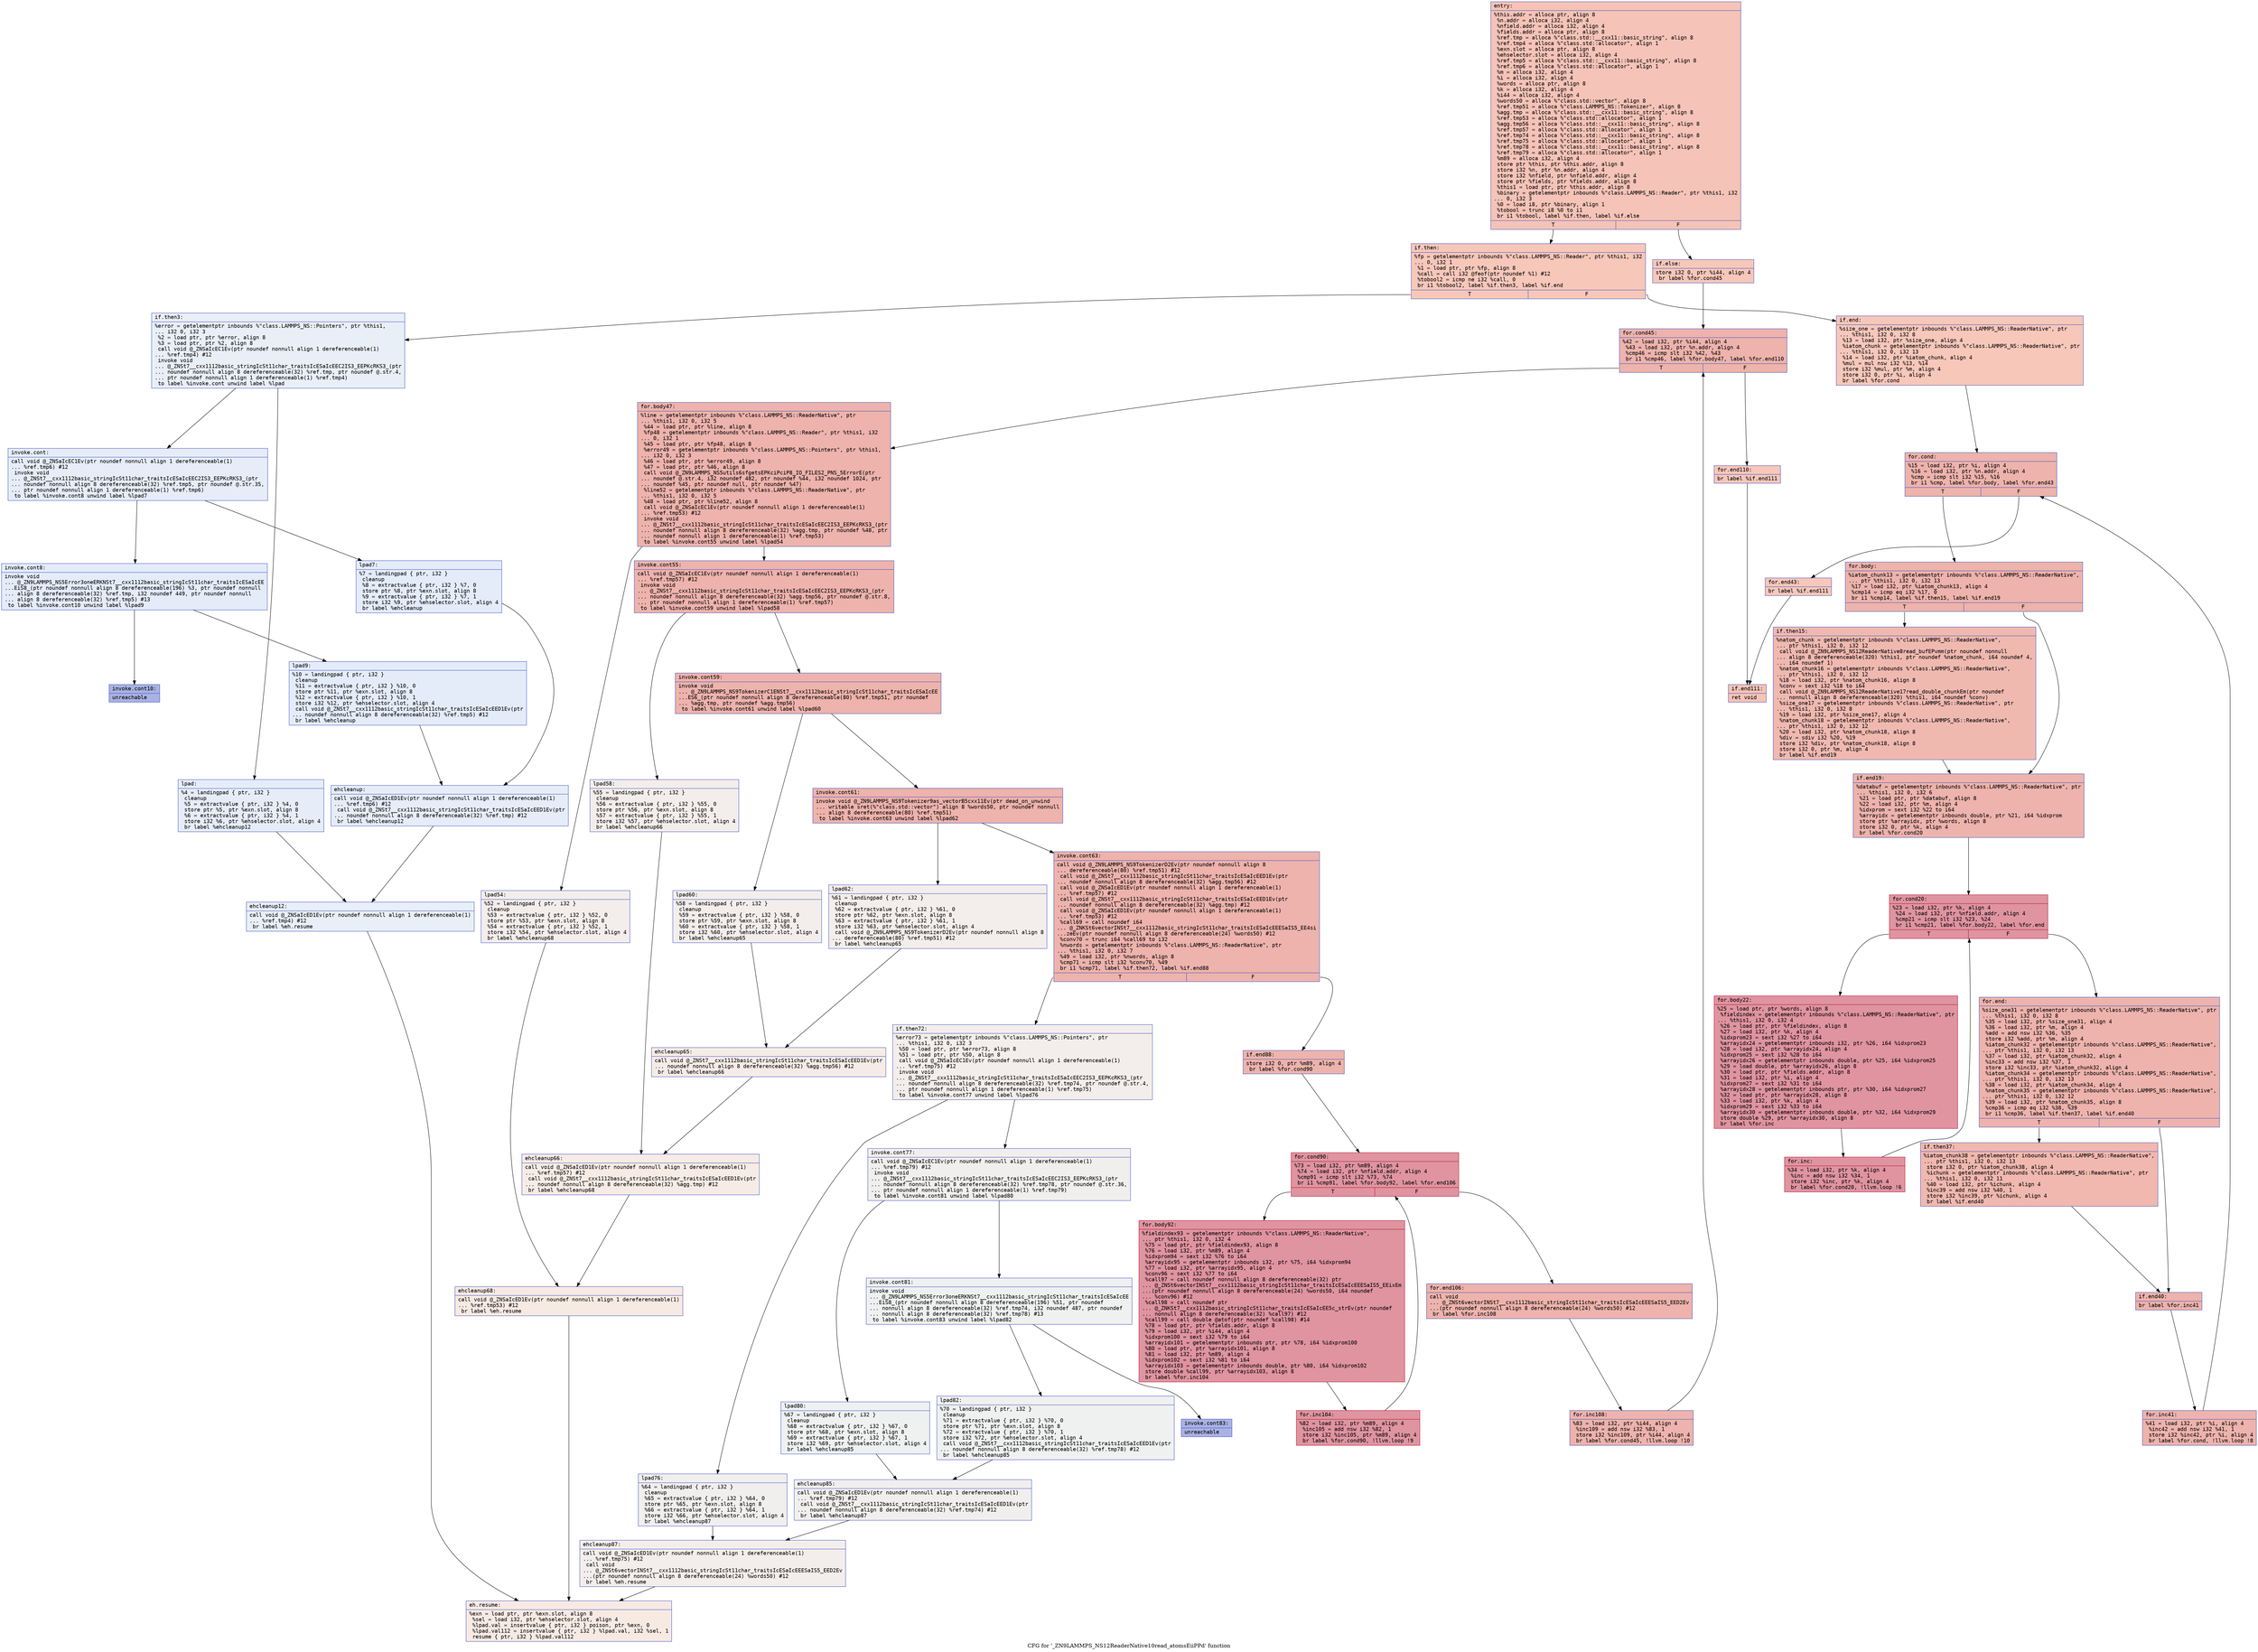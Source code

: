 digraph "CFG for '_ZN9LAMMPS_NS12ReaderNative10read_atomsEiiPPd' function" {
	label="CFG for '_ZN9LAMMPS_NS12ReaderNative10read_atomsEiiPPd' function";

	Node0x55e98da65230 [shape=record,color="#3d50c3ff", style=filled, fillcolor="#e8765c70" fontname="Courier",label="{entry:\l|  %this.addr = alloca ptr, align 8\l  %n.addr = alloca i32, align 4\l  %nfield.addr = alloca i32, align 4\l  %fields.addr = alloca ptr, align 8\l  %ref.tmp = alloca %\"class.std::__cxx11::basic_string\", align 8\l  %ref.tmp4 = alloca %\"class.std::allocator\", align 1\l  %exn.slot = alloca ptr, align 8\l  %ehselector.slot = alloca i32, align 4\l  %ref.tmp5 = alloca %\"class.std::__cxx11::basic_string\", align 8\l  %ref.tmp6 = alloca %\"class.std::allocator\", align 1\l  %m = alloca i32, align 4\l  %i = alloca i32, align 4\l  %words = alloca ptr, align 8\l  %k = alloca i32, align 4\l  %i44 = alloca i32, align 4\l  %words50 = alloca %\"class.std::vector\", align 8\l  %ref.tmp51 = alloca %\"class.LAMMPS_NS::Tokenizer\", align 8\l  %agg.tmp = alloca %\"class.std::__cxx11::basic_string\", align 8\l  %ref.tmp53 = alloca %\"class.std::allocator\", align 1\l  %agg.tmp56 = alloca %\"class.std::__cxx11::basic_string\", align 8\l  %ref.tmp57 = alloca %\"class.std::allocator\", align 1\l  %ref.tmp74 = alloca %\"class.std::__cxx11::basic_string\", align 8\l  %ref.tmp75 = alloca %\"class.std::allocator\", align 1\l  %ref.tmp78 = alloca %\"class.std::__cxx11::basic_string\", align 8\l  %ref.tmp79 = alloca %\"class.std::allocator\", align 1\l  %m89 = alloca i32, align 4\l  store ptr %this, ptr %this.addr, align 8\l  store i32 %n, ptr %n.addr, align 4\l  store i32 %nfield, ptr %nfield.addr, align 4\l  store ptr %fields, ptr %fields.addr, align 8\l  %this1 = load ptr, ptr %this.addr, align 8\l  %binary = getelementptr inbounds %\"class.LAMMPS_NS::Reader\", ptr %this1, i32\l... 0, i32 3\l  %0 = load i8, ptr %binary, align 1\l  %tobool = trunc i8 %0 to i1\l  br i1 %tobool, label %if.then, label %if.else\l|{<s0>T|<s1>F}}"];
	Node0x55e98da65230:s0 -> Node0x55e98da66b10[tooltip="entry -> if.then\nProbability 50.00%" ];
	Node0x55e98da65230:s1 -> Node0x55e98da66b80[tooltip="entry -> if.else\nProbability 50.00%" ];
	Node0x55e98da66b10 [shape=record,color="#3d50c3ff", style=filled, fillcolor="#ec7f6370" fontname="Courier",label="{if.then:\l|  %fp = getelementptr inbounds %\"class.LAMMPS_NS::Reader\", ptr %this1, i32\l... 0, i32 1\l  %1 = load ptr, ptr %fp, align 8\l  %call = call i32 @feof(ptr noundef %1) #12\l  %tobool2 = icmp ne i32 %call, 0\l  br i1 %tobool2, label %if.then3, label %if.end\l|{<s0>T|<s1>F}}"];
	Node0x55e98da66b10:s0 -> Node0x55e98da66f50[tooltip="if.then -> if.then3\nProbability 0.00%" ];
	Node0x55e98da66b10:s1 -> Node0x55e98da66fd0[tooltip="if.then -> if.end\nProbability 100.00%" ];
	Node0x55e98da66f50 [shape=record,color="#3d50c3ff", style=filled, fillcolor="#cedaeb70" fontname="Courier",label="{if.then3:\l|  %error = getelementptr inbounds %\"class.LAMMPS_NS::Pointers\", ptr %this1,\l... i32 0, i32 3\l  %2 = load ptr, ptr %error, align 8\l  %3 = load ptr, ptr %2, align 8\l  call void @_ZNSaIcEC1Ev(ptr noundef nonnull align 1 dereferenceable(1)\l... %ref.tmp4) #12\l  invoke void\l... @_ZNSt7__cxx1112basic_stringIcSt11char_traitsIcESaIcEEC2IS3_EEPKcRKS3_(ptr\l... noundef nonnull align 8 dereferenceable(32) %ref.tmp, ptr noundef @.str.4,\l... ptr noundef nonnull align 1 dereferenceable(1) %ref.tmp4)\l          to label %invoke.cont unwind label %lpad\l}"];
	Node0x55e98da66f50 -> Node0x55e98da67450[tooltip="if.then3 -> invoke.cont\nProbability 50.00%" ];
	Node0x55e98da66f50 -> Node0x55e98da674d0[tooltip="if.then3 -> lpad\nProbability 50.00%" ];
	Node0x55e98da67450 [shape=record,color="#3d50c3ff", style=filled, fillcolor="#c7d7f070" fontname="Courier",label="{invoke.cont:\l|  call void @_ZNSaIcEC1Ev(ptr noundef nonnull align 1 dereferenceable(1)\l... %ref.tmp6) #12\l  invoke void\l... @_ZNSt7__cxx1112basic_stringIcSt11char_traitsIcESaIcEEC2IS3_EEPKcRKS3_(ptr\l... noundef nonnull align 8 dereferenceable(32) %ref.tmp5, ptr noundef @.str.35,\l... ptr noundef nonnull align 1 dereferenceable(1) %ref.tmp6)\l          to label %invoke.cont8 unwind label %lpad7\l}"];
	Node0x55e98da67450 -> Node0x55e98da677f0[tooltip="invoke.cont -> invoke.cont8\nProbability 50.00%" ];
	Node0x55e98da67450 -> Node0x55e98da67840[tooltip="invoke.cont -> lpad7\nProbability 50.00%" ];
	Node0x55e98da677f0 [shape=record,color="#3d50c3ff", style=filled, fillcolor="#c1d4f470" fontname="Courier",label="{invoke.cont8:\l|  invoke void\l... @_ZN9LAMMPS_NS5Error3oneERKNSt7__cxx1112basic_stringIcSt11char_traitsIcESaIcEE\l...EiS8_(ptr noundef nonnull align 8 dereferenceable(196) %3, ptr noundef nonnull\l... align 8 dereferenceable(32) %ref.tmp, i32 noundef 449, ptr noundef nonnull\l... align 8 dereferenceable(32) %ref.tmp5) #13\l          to label %invoke.cont10 unwind label %lpad9\l}"];
	Node0x55e98da677f0 -> Node0x55e98da677a0[tooltip="invoke.cont8 -> invoke.cont10\nProbability 0.00%" ];
	Node0x55e98da677f0 -> Node0x55e98da67b60[tooltip="invoke.cont8 -> lpad9\nProbability 100.00%" ];
	Node0x55e98da677a0 [shape=record,color="#3d50c3ff", style=filled, fillcolor="#3d50c370" fontname="Courier",label="{invoke.cont10:\l|  unreachable\l}"];
	Node0x55e98da674d0 [shape=record,color="#3d50c3ff", style=filled, fillcolor="#c7d7f070" fontname="Courier",label="{lpad:\l|  %4 = landingpad \{ ptr, i32 \}\l          cleanup\l  %5 = extractvalue \{ ptr, i32 \} %4, 0\l  store ptr %5, ptr %exn.slot, align 8\l  %6 = extractvalue \{ ptr, i32 \} %4, 1\l  store i32 %6, ptr %ehselector.slot, align 4\l  br label %ehcleanup12\l}"];
	Node0x55e98da674d0 -> Node0x55e98da68120[tooltip="lpad -> ehcleanup12\nProbability 100.00%" ];
	Node0x55e98da67840 [shape=record,color="#3d50c3ff", style=filled, fillcolor="#c1d4f470" fontname="Courier",label="{lpad7:\l|  %7 = landingpad \{ ptr, i32 \}\l          cleanup\l  %8 = extractvalue \{ ptr, i32 \} %7, 0\l  store ptr %8, ptr %exn.slot, align 8\l  %9 = extractvalue \{ ptr, i32 \} %7, 1\l  store i32 %9, ptr %ehselector.slot, align 4\l  br label %ehcleanup\l}"];
	Node0x55e98da67840 -> Node0x55e98da66330[tooltip="lpad7 -> ehcleanup\nProbability 100.00%" ];
	Node0x55e98da67b60 [shape=record,color="#3d50c3ff", style=filled, fillcolor="#c1d4f470" fontname="Courier",label="{lpad9:\l|  %10 = landingpad \{ ptr, i32 \}\l          cleanup\l  %11 = extractvalue \{ ptr, i32 \} %10, 0\l  store ptr %11, ptr %exn.slot, align 8\l  %12 = extractvalue \{ ptr, i32 \} %10, 1\l  store i32 %12, ptr %ehselector.slot, align 4\l  call void @_ZNSt7__cxx1112basic_stringIcSt11char_traitsIcESaIcEED1Ev(ptr\l... noundef nonnull align 8 dereferenceable(32) %ref.tmp5) #12\l  br label %ehcleanup\l}"];
	Node0x55e98da67b60 -> Node0x55e98da66330[tooltip="lpad9 -> ehcleanup\nProbability 100.00%" ];
	Node0x55e98da66330 [shape=record,color="#3d50c3ff", style=filled, fillcolor="#c7d7f070" fontname="Courier",label="{ehcleanup:\l|  call void @_ZNSaIcED1Ev(ptr noundef nonnull align 1 dereferenceable(1)\l... %ref.tmp6) #12\l  call void @_ZNSt7__cxx1112basic_stringIcSt11char_traitsIcESaIcEED1Ev(ptr\l... noundef nonnull align 8 dereferenceable(32) %ref.tmp) #12\l  br label %ehcleanup12\l}"];
	Node0x55e98da66330 -> Node0x55e98da68120[tooltip="ehcleanup -> ehcleanup12\nProbability 100.00%" ];
	Node0x55e98da68120 [shape=record,color="#3d50c3ff", style=filled, fillcolor="#cedaeb70" fontname="Courier",label="{ehcleanup12:\l|  call void @_ZNSaIcED1Ev(ptr noundef nonnull align 1 dereferenceable(1)\l... %ref.tmp4) #12\l  br label %eh.resume\l}"];
	Node0x55e98da68120 -> Node0x55e98da68ff0[tooltip="ehcleanup12 -> eh.resume\nProbability 100.00%" ];
	Node0x55e98da66fd0 [shape=record,color="#3d50c3ff", style=filled, fillcolor="#ec7f6370" fontname="Courier",label="{if.end:\l|  %size_one = getelementptr inbounds %\"class.LAMMPS_NS::ReaderNative\", ptr\l... %this1, i32 0, i32 8\l  %13 = load i32, ptr %size_one, align 4\l  %iatom_chunk = getelementptr inbounds %\"class.LAMMPS_NS::ReaderNative\", ptr\l... %this1, i32 0, i32 13\l  %14 = load i32, ptr %iatom_chunk, align 4\l  %mul = mul nsw i32 %13, %14\l  store i32 %mul, ptr %m, align 4\l  store i32 0, ptr %i, align 4\l  br label %for.cond\l}"];
	Node0x55e98da66fd0 -> Node0x55e98da69560[tooltip="if.end -> for.cond\nProbability 100.00%" ];
	Node0x55e98da69560 [shape=record,color="#3d50c3ff", style=filled, fillcolor="#d6524470" fontname="Courier",label="{for.cond:\l|  %15 = load i32, ptr %i, align 4\l  %16 = load i32, ptr %n.addr, align 4\l  %cmp = icmp slt i32 %15, %16\l  br i1 %cmp, label %for.body, label %for.end43\l|{<s0>T|<s1>F}}"];
	Node0x55e98da69560:s0 -> Node0x55e98da69800[tooltip="for.cond -> for.body\nProbability 96.88%" ];
	Node0x55e98da69560:s1 -> Node0x55e98da69880[tooltip="for.cond -> for.end43\nProbability 3.12%" ];
	Node0x55e98da69800 [shape=record,color="#3d50c3ff", style=filled, fillcolor="#d6524470" fontname="Courier",label="{for.body:\l|  %iatom_chunk13 = getelementptr inbounds %\"class.LAMMPS_NS::ReaderNative\",\l... ptr %this1, i32 0, i32 13\l  %17 = load i32, ptr %iatom_chunk13, align 4\l  %cmp14 = icmp eq i32 %17, 0\l  br i1 %cmp14, label %if.then15, label %if.end19\l|{<s0>T|<s1>F}}"];
	Node0x55e98da69800:s0 -> Node0x55e98da69bd0[tooltip="for.body -> if.then15\nProbability 37.50%" ];
	Node0x55e98da69800:s1 -> Node0x55e98da69c50[tooltip="for.body -> if.end19\nProbability 62.50%" ];
	Node0x55e98da69bd0 [shape=record,color="#3d50c3ff", style=filled, fillcolor="#de614d70" fontname="Courier",label="{if.then15:\l|  %natom_chunk = getelementptr inbounds %\"class.LAMMPS_NS::ReaderNative\",\l... ptr %this1, i32 0, i32 12\l  call void @_ZN9LAMMPS_NS12ReaderNative8read_bufEPvmm(ptr noundef nonnull\l... align 8 dereferenceable(320) %this1, ptr noundef %natom_chunk, i64 noundef 4,\l... i64 noundef 1)\l  %natom_chunk16 = getelementptr inbounds %\"class.LAMMPS_NS::ReaderNative\",\l... ptr %this1, i32 0, i32 12\l  %18 = load i32, ptr %natom_chunk16, align 8\l  %conv = sext i32 %18 to i64\l  call void @_ZN9LAMMPS_NS12ReaderNative17read_double_chunkEm(ptr noundef\l... nonnull align 8 dereferenceable(320) %this1, i64 noundef %conv)\l  %size_one17 = getelementptr inbounds %\"class.LAMMPS_NS::ReaderNative\", ptr\l... %this1, i32 0, i32 8\l  %19 = load i32, ptr %size_one17, align 4\l  %natom_chunk18 = getelementptr inbounds %\"class.LAMMPS_NS::ReaderNative\",\l... ptr %this1, i32 0, i32 12\l  %20 = load i32, ptr %natom_chunk18, align 8\l  %div = sdiv i32 %20, %19\l  store i32 %div, ptr %natom_chunk18, align 8\l  store i32 0, ptr %m, align 4\l  br label %if.end19\l}"];
	Node0x55e98da69bd0 -> Node0x55e98da69c50[tooltip="if.then15 -> if.end19\nProbability 100.00%" ];
	Node0x55e98da69c50 [shape=record,color="#3d50c3ff", style=filled, fillcolor="#d6524470" fontname="Courier",label="{if.end19:\l|  %databuf = getelementptr inbounds %\"class.LAMMPS_NS::ReaderNative\", ptr\l... %this1, i32 0, i32 6\l  %21 = load ptr, ptr %databuf, align 8\l  %22 = load i32, ptr %m, align 4\l  %idxprom = sext i32 %22 to i64\l  %arrayidx = getelementptr inbounds double, ptr %21, i64 %idxprom\l  store ptr %arrayidx, ptr %words, align 8\l  store i32 0, ptr %k, align 4\l  br label %for.cond20\l}"];
	Node0x55e98da69c50 -> Node0x55e98da6ad10[tooltip="if.end19 -> for.cond20\nProbability 100.00%" ];
	Node0x55e98da6ad10 [shape=record,color="#b70d28ff", style=filled, fillcolor="#b70d2870" fontname="Courier",label="{for.cond20:\l|  %23 = load i32, ptr %k, align 4\l  %24 = load i32, ptr %nfield.addr, align 4\l  %cmp21 = icmp slt i32 %23, %24\l  br i1 %cmp21, label %for.body22, label %for.end\l|{<s0>T|<s1>F}}"];
	Node0x55e98da6ad10:s0 -> Node0x55e98da6afb0[tooltip="for.cond20 -> for.body22\nProbability 96.88%" ];
	Node0x55e98da6ad10:s1 -> Node0x55e98da6b030[tooltip="for.cond20 -> for.end\nProbability 3.12%" ];
	Node0x55e98da6afb0 [shape=record,color="#b70d28ff", style=filled, fillcolor="#b70d2870" fontname="Courier",label="{for.body22:\l|  %25 = load ptr, ptr %words, align 8\l  %fieldindex = getelementptr inbounds %\"class.LAMMPS_NS::ReaderNative\", ptr\l... %this1, i32 0, i32 4\l  %26 = load ptr, ptr %fieldindex, align 8\l  %27 = load i32, ptr %k, align 4\l  %idxprom23 = sext i32 %27 to i64\l  %arrayidx24 = getelementptr inbounds i32, ptr %26, i64 %idxprom23\l  %28 = load i32, ptr %arrayidx24, align 4\l  %idxprom25 = sext i32 %28 to i64\l  %arrayidx26 = getelementptr inbounds double, ptr %25, i64 %idxprom25\l  %29 = load double, ptr %arrayidx26, align 8\l  %30 = load ptr, ptr %fields.addr, align 8\l  %31 = load i32, ptr %i, align 4\l  %idxprom27 = sext i32 %31 to i64\l  %arrayidx28 = getelementptr inbounds ptr, ptr %30, i64 %idxprom27\l  %32 = load ptr, ptr %arrayidx28, align 8\l  %33 = load i32, ptr %k, align 4\l  %idxprom29 = sext i32 %33 to i64\l  %arrayidx30 = getelementptr inbounds double, ptr %32, i64 %idxprom29\l  store double %29, ptr %arrayidx30, align 8\l  br label %for.inc\l}"];
	Node0x55e98da6afb0 -> Node0x55e98da6bd80[tooltip="for.body22 -> for.inc\nProbability 100.00%" ];
	Node0x55e98da6bd80 [shape=record,color="#b70d28ff", style=filled, fillcolor="#b70d2870" fontname="Courier",label="{for.inc:\l|  %34 = load i32, ptr %k, align 4\l  %inc = add nsw i32 %34, 1\l  store i32 %inc, ptr %k, align 4\l  br label %for.cond20, !llvm.loop !6\l}"];
	Node0x55e98da6bd80 -> Node0x55e98da6ad10[tooltip="for.inc -> for.cond20\nProbability 100.00%" ];
	Node0x55e98da6b030 [shape=record,color="#3d50c3ff", style=filled, fillcolor="#d6524470" fontname="Courier",label="{for.end:\l|  %size_one31 = getelementptr inbounds %\"class.LAMMPS_NS::ReaderNative\", ptr\l... %this1, i32 0, i32 8\l  %35 = load i32, ptr %size_one31, align 4\l  %36 = load i32, ptr %m, align 4\l  %add = add nsw i32 %36, %35\l  store i32 %add, ptr %m, align 4\l  %iatom_chunk32 = getelementptr inbounds %\"class.LAMMPS_NS::ReaderNative\",\l... ptr %this1, i32 0, i32 13\l  %37 = load i32, ptr %iatom_chunk32, align 4\l  %inc33 = add nsw i32 %37, 1\l  store i32 %inc33, ptr %iatom_chunk32, align 4\l  %iatom_chunk34 = getelementptr inbounds %\"class.LAMMPS_NS::ReaderNative\",\l... ptr %this1, i32 0, i32 13\l  %38 = load i32, ptr %iatom_chunk34, align 4\l  %natom_chunk35 = getelementptr inbounds %\"class.LAMMPS_NS::ReaderNative\",\l... ptr %this1, i32 0, i32 12\l  %39 = load i32, ptr %natom_chunk35, align 8\l  %cmp36 = icmp eq i32 %38, %39\l  br i1 %cmp36, label %if.then37, label %if.end40\l|{<s0>T|<s1>F}}"];
	Node0x55e98da6b030:s0 -> Node0x55e98da6cac0[tooltip="for.end -> if.then37\nProbability 50.00%" ];
	Node0x55e98da6b030:s1 -> Node0x55e98da6cb40[tooltip="for.end -> if.end40\nProbability 50.00%" ];
	Node0x55e98da6cac0 [shape=record,color="#3d50c3ff", style=filled, fillcolor="#dc5d4a70" fontname="Courier",label="{if.then37:\l|  %iatom_chunk38 = getelementptr inbounds %\"class.LAMMPS_NS::ReaderNative\",\l... ptr %this1, i32 0, i32 13\l  store i32 0, ptr %iatom_chunk38, align 4\l  %ichunk = getelementptr inbounds %\"class.LAMMPS_NS::ReaderNative\", ptr\l... %this1, i32 0, i32 11\l  %40 = load i32, ptr %ichunk, align 4\l  %inc39 = add nsw i32 %40, 1\l  store i32 %inc39, ptr %ichunk, align 4\l  br label %if.end40\l}"];
	Node0x55e98da6cac0 -> Node0x55e98da6cb40[tooltip="if.then37 -> if.end40\nProbability 100.00%" ];
	Node0x55e98da6cb40 [shape=record,color="#3d50c3ff", style=filled, fillcolor="#d6524470" fontname="Courier",label="{if.end40:\l|  br label %for.inc41\l}"];
	Node0x55e98da6cb40 -> Node0x55e98da6d120[tooltip="if.end40 -> for.inc41\nProbability 100.00%" ];
	Node0x55e98da6d120 [shape=record,color="#3d50c3ff", style=filled, fillcolor="#d6524470" fontname="Courier",label="{for.inc41:\l|  %41 = load i32, ptr %i, align 4\l  %inc42 = add nsw i32 %41, 1\l  store i32 %inc42, ptr %i, align 4\l  br label %for.cond, !llvm.loop !8\l}"];
	Node0x55e98da6d120 -> Node0x55e98da69560[tooltip="for.inc41 -> for.cond\nProbability 100.00%" ];
	Node0x55e98da69880 [shape=record,color="#3d50c3ff", style=filled, fillcolor="#ec7f6370" fontname="Courier",label="{for.end43:\l|  br label %if.end111\l}"];
	Node0x55e98da69880 -> Node0x55e98da68530[tooltip="for.end43 -> if.end111\nProbability 100.00%" ];
	Node0x55e98da66b80 [shape=record,color="#3d50c3ff", style=filled, fillcolor="#ec7f6370" fontname="Courier",label="{if.else:\l|  store i32 0, ptr %i44, align 4\l  br label %for.cond45\l}"];
	Node0x55e98da66b80 -> Node0x55e98da686c0[tooltip="if.else -> for.cond45\nProbability 100.00%" ];
	Node0x55e98da686c0 [shape=record,color="#3d50c3ff", style=filled, fillcolor="#d6524470" fontname="Courier",label="{for.cond45:\l|  %42 = load i32, ptr %i44, align 4\l  %43 = load i32, ptr %n.addr, align 4\l  %cmp46 = icmp slt i32 %42, %43\l  br i1 %cmp46, label %for.body47, label %for.end110\l|{<s0>T|<s1>F}}"];
	Node0x55e98da686c0:s0 -> Node0x55e98dad6230[tooltip="for.cond45 -> for.body47\nProbability 96.88%" ];
	Node0x55e98da686c0:s1 -> Node0x55e98dad6280[tooltip="for.cond45 -> for.end110\nProbability 3.12%" ];
	Node0x55e98dad6230 [shape=record,color="#3d50c3ff", style=filled, fillcolor="#d6524470" fontname="Courier",label="{for.body47:\l|  %line = getelementptr inbounds %\"class.LAMMPS_NS::ReaderNative\", ptr\l... %this1, i32 0, i32 5\l  %44 = load ptr, ptr %line, align 8\l  %fp48 = getelementptr inbounds %\"class.LAMMPS_NS::Reader\", ptr %this1, i32\l... 0, i32 1\l  %45 = load ptr, ptr %fp48, align 8\l  %error49 = getelementptr inbounds %\"class.LAMMPS_NS::Pointers\", ptr %this1,\l... i32 0, i32 3\l  %46 = load ptr, ptr %error49, align 8\l  %47 = load ptr, ptr %46, align 8\l  call void @_ZN9LAMMPS_NS5utils6sfgetsEPKciPciP8_IO_FILES2_PNS_5ErrorE(ptr\l... noundef @.str.4, i32 noundef 482, ptr noundef %44, i32 noundef 1024, ptr\l... noundef %45, ptr noundef null, ptr noundef %47)\l  %line52 = getelementptr inbounds %\"class.LAMMPS_NS::ReaderNative\", ptr\l... %this1, i32 0, i32 5\l  %48 = load ptr, ptr %line52, align 8\l  call void @_ZNSaIcEC1Ev(ptr noundef nonnull align 1 dereferenceable(1)\l... %ref.tmp53) #12\l  invoke void\l... @_ZNSt7__cxx1112basic_stringIcSt11char_traitsIcESaIcEEC2IS3_EEPKcRKS3_(ptr\l... noundef nonnull align 8 dereferenceable(32) %agg.tmp, ptr noundef %48, ptr\l... noundef nonnull align 1 dereferenceable(1) %ref.tmp53)\l          to label %invoke.cont55 unwind label %lpad54\l}"];
	Node0x55e98dad6230 -> Node0x55e98dad75e0[tooltip="for.body47 -> invoke.cont55\nProbability 100.00%" ];
	Node0x55e98dad6230 -> Node0x55e98dad7630[tooltip="for.body47 -> lpad54\nProbability 0.00%" ];
	Node0x55e98dad75e0 [shape=record,color="#3d50c3ff", style=filled, fillcolor="#d6524470" fontname="Courier",label="{invoke.cont55:\l|  call void @_ZNSaIcEC1Ev(ptr noundef nonnull align 1 dereferenceable(1)\l... %ref.tmp57) #12\l  invoke void\l... @_ZNSt7__cxx1112basic_stringIcSt11char_traitsIcESaIcEEC2IS3_EEPKcRKS3_(ptr\l... noundef nonnull align 8 dereferenceable(32) %agg.tmp56, ptr noundef @.str.8,\l... ptr noundef nonnull align 1 dereferenceable(1) %ref.tmp57)\l          to label %invoke.cont59 unwind label %lpad58\l}"];
	Node0x55e98dad75e0 -> Node0x55e98dad7950[tooltip="invoke.cont55 -> invoke.cont59\nProbability 100.00%" ];
	Node0x55e98dad75e0 -> Node0x55e98dad79a0[tooltip="invoke.cont55 -> lpad58\nProbability 0.00%" ];
	Node0x55e98dad7950 [shape=record,color="#3d50c3ff", style=filled, fillcolor="#d6524470" fontname="Courier",label="{invoke.cont59:\l|  invoke void\l... @_ZN9LAMMPS_NS9TokenizerC1ENSt7__cxx1112basic_stringIcSt11char_traitsIcESaIcEE\l...ES6_(ptr noundef nonnull align 8 dereferenceable(80) %ref.tmp51, ptr noundef\l... %agg.tmp, ptr noundef %agg.tmp56)\l          to label %invoke.cont61 unwind label %lpad60\l}"];
	Node0x55e98dad7950 -> Node0x55e98dad7900[tooltip="invoke.cont59 -> invoke.cont61\nProbability 100.00%" ];
	Node0x55e98dad7950 -> Node0x55e98dad7c90[tooltip="invoke.cont59 -> lpad60\nProbability 0.00%" ];
	Node0x55e98dad7900 [shape=record,color="#3d50c3ff", style=filled, fillcolor="#d6524470" fontname="Courier",label="{invoke.cont61:\l|  invoke void @_ZN9LAMMPS_NS9Tokenizer9as_vectorB5cxx11Ev(ptr dead_on_unwind\l... writable sret(%\"class.std::vector\") align 8 %words50, ptr noundef nonnull\l... align 8 dereferenceable(80) %ref.tmp51)\l          to label %invoke.cont63 unwind label %lpad62\l}"];
	Node0x55e98dad7900 -> Node0x55e98dad7fa0[tooltip="invoke.cont61 -> invoke.cont63\nProbability 100.00%" ];
	Node0x55e98dad7900 -> Node0x55e98dad7ff0[tooltip="invoke.cont61 -> lpad62\nProbability 0.00%" ];
	Node0x55e98dad7fa0 [shape=record,color="#3d50c3ff", style=filled, fillcolor="#d6524470" fontname="Courier",label="{invoke.cont63:\l|  call void @_ZN9LAMMPS_NS9TokenizerD2Ev(ptr noundef nonnull align 8\l... dereferenceable(80) %ref.tmp51) #12\l  call void @_ZNSt7__cxx1112basic_stringIcSt11char_traitsIcESaIcEED1Ev(ptr\l... noundef nonnull align 8 dereferenceable(32) %agg.tmp56) #12\l  call void @_ZNSaIcED1Ev(ptr noundef nonnull align 1 dereferenceable(1)\l... %ref.tmp57) #12\l  call void @_ZNSt7__cxx1112basic_stringIcSt11char_traitsIcESaIcEED1Ev(ptr\l... noundef nonnull align 8 dereferenceable(32) %agg.tmp) #12\l  call void @_ZNSaIcED1Ev(ptr noundef nonnull align 1 dereferenceable(1)\l... %ref.tmp53) #12\l  %call69 = call noundef i64\l... @_ZNKSt6vectorINSt7__cxx1112basic_stringIcSt11char_traitsIcESaIcEEESaIS5_EE4si\l...zeEv(ptr noundef nonnull align 8 dereferenceable(24) %words50) #12\l  %conv70 = trunc i64 %call69 to i32\l  %nwords = getelementptr inbounds %\"class.LAMMPS_NS::ReaderNative\", ptr\l... %this1, i32 0, i32 7\l  %49 = load i32, ptr %nwords, align 8\l  %cmp71 = icmp slt i32 %conv70, %49\l  br i1 %cmp71, label %if.then72, label %if.end88\l|{<s0>T|<s1>F}}"];
	Node0x55e98dad7fa0:s0 -> Node0x55e98dad8d20[tooltip="invoke.cont63 -> if.then72\nProbability 0.00%" ];
	Node0x55e98dad7fa0:s1 -> Node0x55e98dad8d70[tooltip="invoke.cont63 -> if.end88\nProbability 100.00%" ];
	Node0x55e98dad8d20 [shape=record,color="#3d50c3ff", style=filled, fillcolor="#e5d8d170" fontname="Courier",label="{if.then72:\l|  %error73 = getelementptr inbounds %\"class.LAMMPS_NS::Pointers\", ptr\l... %this1, i32 0, i32 3\l  %50 = load ptr, ptr %error73, align 8\l  %51 = load ptr, ptr %50, align 8\l  call void @_ZNSaIcEC1Ev(ptr noundef nonnull align 1 dereferenceable(1)\l... %ref.tmp75) #12\l  invoke void\l... @_ZNSt7__cxx1112basic_stringIcSt11char_traitsIcESaIcEEC2IS3_EEPKcRKS3_(ptr\l... noundef nonnull align 8 dereferenceable(32) %ref.tmp74, ptr noundef @.str.4,\l... ptr noundef nonnull align 1 dereferenceable(1) %ref.tmp75)\l          to label %invoke.cont77 unwind label %lpad76\l}"];
	Node0x55e98dad8d20 -> Node0x55e98dad9230[tooltip="if.then72 -> invoke.cont77\nProbability 50.00%" ];
	Node0x55e98dad8d20 -> Node0x55e98dad92b0[tooltip="if.then72 -> lpad76\nProbability 50.00%" ];
	Node0x55e98dad9230 [shape=record,color="#3d50c3ff", style=filled, fillcolor="#e0dbd870" fontname="Courier",label="{invoke.cont77:\l|  call void @_ZNSaIcEC1Ev(ptr noundef nonnull align 1 dereferenceable(1)\l... %ref.tmp79) #12\l  invoke void\l... @_ZNSt7__cxx1112basic_stringIcSt11char_traitsIcESaIcEEC2IS3_EEPKcRKS3_(ptr\l... noundef nonnull align 8 dereferenceable(32) %ref.tmp78, ptr noundef @.str.36,\l... ptr noundef nonnull align 1 dereferenceable(1) %ref.tmp79)\l          to label %invoke.cont81 unwind label %lpad80\l}"];
	Node0x55e98dad9230 -> Node0x55e98dad9630[tooltip="invoke.cont77 -> invoke.cont81\nProbability 50.00%" ];
	Node0x55e98dad9230 -> Node0x55e98dad9680[tooltip="invoke.cont77 -> lpad80\nProbability 50.00%" ];
	Node0x55e98dad9630 [shape=record,color="#3d50c3ff", style=filled, fillcolor="#dbdcde70" fontname="Courier",label="{invoke.cont81:\l|  invoke void\l... @_ZN9LAMMPS_NS5Error3oneERKNSt7__cxx1112basic_stringIcSt11char_traitsIcESaIcEE\l...EiS8_(ptr noundef nonnull align 8 dereferenceable(196) %51, ptr noundef\l... nonnull align 8 dereferenceable(32) %ref.tmp74, i32 noundef 487, ptr noundef\l... nonnull align 8 dereferenceable(32) %ref.tmp78) #13\l          to label %invoke.cont83 unwind label %lpad82\l}"];
	Node0x55e98dad9630 -> Node0x55e98dad95e0[tooltip="invoke.cont81 -> invoke.cont83\nProbability 0.00%" ];
	Node0x55e98dad9630 -> Node0x55e98dad99a0[tooltip="invoke.cont81 -> lpad82\nProbability 100.00%" ];
	Node0x55e98dad95e0 [shape=record,color="#3d50c3ff", style=filled, fillcolor="#3d50c370" fontname="Courier",label="{invoke.cont83:\l|  unreachable\l}"];
	Node0x55e98dad7630 [shape=record,color="#3d50c3ff", style=filled, fillcolor="#e5d8d170" fontname="Courier",label="{lpad54:\l|  %52 = landingpad \{ ptr, i32 \}\l          cleanup\l  %53 = extractvalue \{ ptr, i32 \} %52, 0\l  store ptr %53, ptr %exn.slot, align 8\l  %54 = extractvalue \{ ptr, i32 \} %52, 1\l  store i32 %54, ptr %ehselector.slot, align 4\l  br label %ehcleanup68\l}"];
	Node0x55e98dad7630 -> Node0x55e98dad9f60[tooltip="lpad54 -> ehcleanup68\nProbability 100.00%" ];
	Node0x55e98dad79a0 [shape=record,color="#3d50c3ff", style=filled, fillcolor="#e5d8d170" fontname="Courier",label="{lpad58:\l|  %55 = landingpad \{ ptr, i32 \}\l          cleanup\l  %56 = extractvalue \{ ptr, i32 \} %55, 0\l  store ptr %56, ptr %exn.slot, align 8\l  %57 = extractvalue \{ ptr, i32 \} %55, 1\l  store i32 %57, ptr %ehselector.slot, align 4\l  br label %ehcleanup66\l}"];
	Node0x55e98dad79a0 -> Node0x55e98dada2b0[tooltip="lpad58 -> ehcleanup66\nProbability 100.00%" ];
	Node0x55e98dad7c90 [shape=record,color="#3d50c3ff", style=filled, fillcolor="#e5d8d170" fontname="Courier",label="{lpad60:\l|  %58 = landingpad \{ ptr, i32 \}\l          cleanup\l  %59 = extractvalue \{ ptr, i32 \} %58, 0\l  store ptr %59, ptr %exn.slot, align 8\l  %60 = extractvalue \{ ptr, i32 \} %58, 1\l  store i32 %60, ptr %ehselector.slot, align 4\l  br label %ehcleanup65\l}"];
	Node0x55e98dad7c90 -> Node0x55e98dada620[tooltip="lpad60 -> ehcleanup65\nProbability 100.00%" ];
	Node0x55e98dad7ff0 [shape=record,color="#3d50c3ff", style=filled, fillcolor="#e5d8d170" fontname="Courier",label="{lpad62:\l|  %61 = landingpad \{ ptr, i32 \}\l          cleanup\l  %62 = extractvalue \{ ptr, i32 \} %61, 0\l  store ptr %62, ptr %exn.slot, align 8\l  %63 = extractvalue \{ ptr, i32 \} %61, 1\l  store i32 %63, ptr %ehselector.slot, align 4\l  call void @_ZN9LAMMPS_NS9TokenizerD2Ev(ptr noundef nonnull align 8\l... dereferenceable(80) %ref.tmp51) #12\l  br label %ehcleanup65\l}"];
	Node0x55e98dad7ff0 -> Node0x55e98dada620[tooltip="lpad62 -> ehcleanup65\nProbability 100.00%" ];
	Node0x55e98dada620 [shape=record,color="#3d50c3ff", style=filled, fillcolor="#ead5c970" fontname="Courier",label="{ehcleanup65:\l|  call void @_ZNSt7__cxx1112basic_stringIcSt11char_traitsIcESaIcEED1Ev(ptr\l... noundef nonnull align 8 dereferenceable(32) %agg.tmp56) #12\l  br label %ehcleanup66\l}"];
	Node0x55e98dada620 -> Node0x55e98dada2b0[tooltip="ehcleanup65 -> ehcleanup66\nProbability 100.00%" ];
	Node0x55e98dada2b0 [shape=record,color="#3d50c3ff", style=filled, fillcolor="#ecd3c570" fontname="Courier",label="{ehcleanup66:\l|  call void @_ZNSaIcED1Ev(ptr noundef nonnull align 1 dereferenceable(1)\l... %ref.tmp57) #12\l  call void @_ZNSt7__cxx1112basic_stringIcSt11char_traitsIcESaIcEED1Ev(ptr\l... noundef nonnull align 8 dereferenceable(32) %agg.tmp) #12\l  br label %ehcleanup68\l}"];
	Node0x55e98dada2b0 -> Node0x55e98dad9f60[tooltip="ehcleanup66 -> ehcleanup68\nProbability 100.00%" ];
	Node0x55e98dad9f60 [shape=record,color="#3d50c3ff", style=filled, fillcolor="#eed0c070" fontname="Courier",label="{ehcleanup68:\l|  call void @_ZNSaIcED1Ev(ptr noundef nonnull align 1 dereferenceable(1)\l... %ref.tmp53) #12\l  br label %eh.resume\l}"];
	Node0x55e98dad9f60 -> Node0x55e98da68ff0[tooltip="ehcleanup68 -> eh.resume\nProbability 100.00%" ];
	Node0x55e98dad92b0 [shape=record,color="#3d50c3ff", style=filled, fillcolor="#e0dbd870" fontname="Courier",label="{lpad76:\l|  %64 = landingpad \{ ptr, i32 \}\l          cleanup\l  %65 = extractvalue \{ ptr, i32 \} %64, 0\l  store ptr %65, ptr %exn.slot, align 8\l  %66 = extractvalue \{ ptr, i32 \} %64, 1\l  store i32 %66, ptr %ehselector.slot, align 4\l  br label %ehcleanup87\l}"];
	Node0x55e98dad92b0 -> Node0x55e98dadb350[tooltip="lpad76 -> ehcleanup87\nProbability 100.00%" ];
	Node0x55e98dad9680 [shape=record,color="#3d50c3ff", style=filled, fillcolor="#dbdcde70" fontname="Courier",label="{lpad80:\l|  %67 = landingpad \{ ptr, i32 \}\l          cleanup\l  %68 = extractvalue \{ ptr, i32 \} %67, 0\l  store ptr %68, ptr %exn.slot, align 8\l  %69 = extractvalue \{ ptr, i32 \} %67, 1\l  store i32 %69, ptr %ehselector.slot, align 4\l  br label %ehcleanup85\l}"];
	Node0x55e98dad9680 -> Node0x55e98dadb690[tooltip="lpad80 -> ehcleanup85\nProbability 100.00%" ];
	Node0x55e98dad99a0 [shape=record,color="#3d50c3ff", style=filled, fillcolor="#dbdcde70" fontname="Courier",label="{lpad82:\l|  %70 = landingpad \{ ptr, i32 \}\l          cleanup\l  %71 = extractvalue \{ ptr, i32 \} %70, 0\l  store ptr %71, ptr %exn.slot, align 8\l  %72 = extractvalue \{ ptr, i32 \} %70, 1\l  store i32 %72, ptr %ehselector.slot, align 4\l  call void @_ZNSt7__cxx1112basic_stringIcSt11char_traitsIcESaIcEED1Ev(ptr\l... noundef nonnull align 8 dereferenceable(32) %ref.tmp78) #12\l  br label %ehcleanup85\l}"];
	Node0x55e98dad99a0 -> Node0x55e98dadb690[tooltip="lpad82 -> ehcleanup85\nProbability 100.00%" ];
	Node0x55e98dadb690 [shape=record,color="#3d50c3ff", style=filled, fillcolor="#e0dbd870" fontname="Courier",label="{ehcleanup85:\l|  call void @_ZNSaIcED1Ev(ptr noundef nonnull align 1 dereferenceable(1)\l... %ref.tmp79) #12\l  call void @_ZNSt7__cxx1112basic_stringIcSt11char_traitsIcESaIcEED1Ev(ptr\l... noundef nonnull align 8 dereferenceable(32) %ref.tmp74) #12\l  br label %ehcleanup87\l}"];
	Node0x55e98dadb690 -> Node0x55e98dadb350[tooltip="ehcleanup85 -> ehcleanup87\nProbability 100.00%" ];
	Node0x55e98dadb350 [shape=record,color="#3d50c3ff", style=filled, fillcolor="#e5d8d170" fontname="Courier",label="{ehcleanup87:\l|  call void @_ZNSaIcED1Ev(ptr noundef nonnull align 1 dereferenceable(1)\l... %ref.tmp75) #12\l  call void\l... @_ZNSt6vectorINSt7__cxx1112basic_stringIcSt11char_traitsIcESaIcEEESaIS5_EED2Ev\l...(ptr noundef nonnull align 8 dereferenceable(24) %words50) #12\l  br label %eh.resume\l}"];
	Node0x55e98dadb350 -> Node0x55e98da68ff0[tooltip="ehcleanup87 -> eh.resume\nProbability 100.00%" ];
	Node0x55e98dad8d70 [shape=record,color="#3d50c3ff", style=filled, fillcolor="#d6524470" fontname="Courier",label="{if.end88:\l|  store i32 0, ptr %m89, align 4\l  br label %for.cond90\l}"];
	Node0x55e98dad8d70 -> Node0x55e98dadc1e0[tooltip="if.end88 -> for.cond90\nProbability 100.00%" ];
	Node0x55e98dadc1e0 [shape=record,color="#b70d28ff", style=filled, fillcolor="#b70d2870" fontname="Courier",label="{for.cond90:\l|  %73 = load i32, ptr %m89, align 4\l  %74 = load i32, ptr %nfield.addr, align 4\l  %cmp91 = icmp slt i32 %73, %74\l  br i1 %cmp91, label %for.body92, label %for.end106\l|{<s0>T|<s1>F}}"];
	Node0x55e98dadc1e0:s0 -> Node0x55e98dadc430[tooltip="for.cond90 -> for.body92\nProbability 96.88%" ];
	Node0x55e98dadc1e0:s1 -> Node0x55e98dadc4b0[tooltip="for.cond90 -> for.end106\nProbability 3.12%" ];
	Node0x55e98dadc430 [shape=record,color="#b70d28ff", style=filled, fillcolor="#b70d2870" fontname="Courier",label="{for.body92:\l|  %fieldindex93 = getelementptr inbounds %\"class.LAMMPS_NS::ReaderNative\",\l... ptr %this1, i32 0, i32 4\l  %75 = load ptr, ptr %fieldindex93, align 8\l  %76 = load i32, ptr %m89, align 4\l  %idxprom94 = sext i32 %76 to i64\l  %arrayidx95 = getelementptr inbounds i32, ptr %75, i64 %idxprom94\l  %77 = load i32, ptr %arrayidx95, align 4\l  %conv96 = sext i32 %77 to i64\l  %call97 = call noundef nonnull align 8 dereferenceable(32) ptr\l... @_ZNSt6vectorINSt7__cxx1112basic_stringIcSt11char_traitsIcESaIcEEESaIS5_EEixEm\l...(ptr noundef nonnull align 8 dereferenceable(24) %words50, i64 noundef\l... %conv96) #12\l  %call98 = call noundef ptr\l... @_ZNKSt7__cxx1112basic_stringIcSt11char_traitsIcESaIcEE5c_strEv(ptr noundef\l... nonnull align 8 dereferenceable(32) %call97) #12\l  %call99 = call double @atof(ptr noundef %call98) #14\l  %78 = load ptr, ptr %fields.addr, align 8\l  %79 = load i32, ptr %i44, align 4\l  %idxprom100 = sext i32 %79 to i64\l  %arrayidx101 = getelementptr inbounds ptr, ptr %78, i64 %idxprom100\l  %80 = load ptr, ptr %arrayidx101, align 8\l  %81 = load i32, ptr %m89, align 4\l  %idxprom102 = sext i32 %81 to i64\l  %arrayidx103 = getelementptr inbounds double, ptr %80, i64 %idxprom102\l  store double %call99, ptr %arrayidx103, align 8\l  br label %for.inc104\l}"];
	Node0x55e98dadc430 -> Node0x55e98dadd670[tooltip="for.body92 -> for.inc104\nProbability 100.00%" ];
	Node0x55e98dadd670 [shape=record,color="#b70d28ff", style=filled, fillcolor="#b70d2870" fontname="Courier",label="{for.inc104:\l|  %82 = load i32, ptr %m89, align 4\l  %inc105 = add nsw i32 %82, 1\l  store i32 %inc105, ptr %m89, align 4\l  br label %for.cond90, !llvm.loop !9\l}"];
	Node0x55e98dadd670 -> Node0x55e98dadc1e0[tooltip="for.inc104 -> for.cond90\nProbability 100.00%" ];
	Node0x55e98dadc4b0 [shape=record,color="#3d50c3ff", style=filled, fillcolor="#d6524470" fontname="Courier",label="{for.end106:\l|  call void\l... @_ZNSt6vectorINSt7__cxx1112basic_stringIcSt11char_traitsIcESaIcEEESaIS5_EED2Ev\l...(ptr noundef nonnull align 8 dereferenceable(24) %words50) #12\l  br label %for.inc108\l}"];
	Node0x55e98dadc4b0 -> Node0x55e98daddc40[tooltip="for.end106 -> for.inc108\nProbability 100.00%" ];
	Node0x55e98daddc40 [shape=record,color="#3d50c3ff", style=filled, fillcolor="#d6524470" fontname="Courier",label="{for.inc108:\l|  %83 = load i32, ptr %i44, align 4\l  %inc109 = add nsw i32 %83, 1\l  store i32 %inc109, ptr %i44, align 4\l  br label %for.cond45, !llvm.loop !10\l}"];
	Node0x55e98daddc40 -> Node0x55e98da686c0[tooltip="for.inc108 -> for.cond45\nProbability 100.00%" ];
	Node0x55e98dad6280 [shape=record,color="#3d50c3ff", style=filled, fillcolor="#ec7f6370" fontname="Courier",label="{for.end110:\l|  br label %if.end111\l}"];
	Node0x55e98dad6280 -> Node0x55e98da68530[tooltip="for.end110 -> if.end111\nProbability 100.00%" ];
	Node0x55e98da68530 [shape=record,color="#3d50c3ff", style=filled, fillcolor="#e8765c70" fontname="Courier",label="{if.end111:\l|  ret void\l}"];
	Node0x55e98da68ff0 [shape=record,color="#3d50c3ff", style=filled, fillcolor="#eed0c070" fontname="Courier",label="{eh.resume:\l|  %exn = load ptr, ptr %exn.slot, align 8\l  %sel = load i32, ptr %ehselector.slot, align 4\l  %lpad.val = insertvalue \{ ptr, i32 \} poison, ptr %exn, 0\l  %lpad.val112 = insertvalue \{ ptr, i32 \} %lpad.val, i32 %sel, 1\l  resume \{ ptr, i32 \} %lpad.val112\l}"];
}
